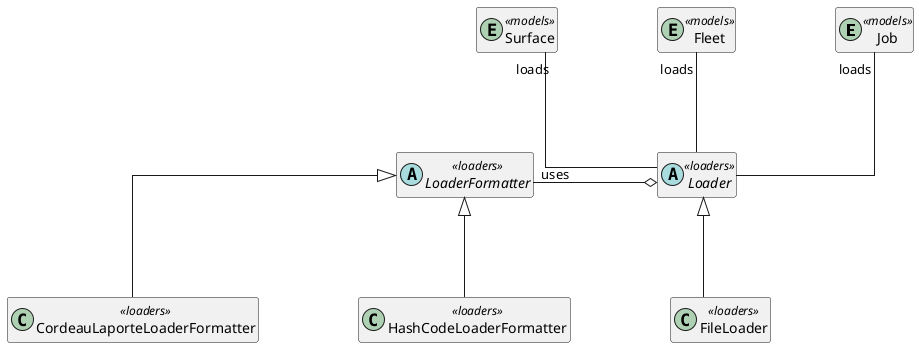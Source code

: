 @startuml
skinparam linetype ortho
skinparam nodesep 100
skinparam ranksep 100

hide empty methods
hide empty attributes

entity Job <<models>>
entity Fleet <<models>>
entity Surface <<models>>

abstract class Loader <<loaders>> {
}

class FileLoader <<loaders>> {
}

abstract class LoaderFormatter <<loaders>> {
}

class CordeauLaporteLoaderFormatter <<loaders>> {
}

class HashCodeLoaderFormatter <<loaders>> {
}


Loader -up-"loads" Job
Loader -up-"loads" Fleet
Loader -up-"loads" Surface

LoaderFormatter "uses"-right-o Loader

Loader <|-down- FileLoader

LoaderFormatter <|-down- CordeauLaporteLoaderFormatter
LoaderFormatter <|-down- HashCodeLoaderFormatter


@enduml

